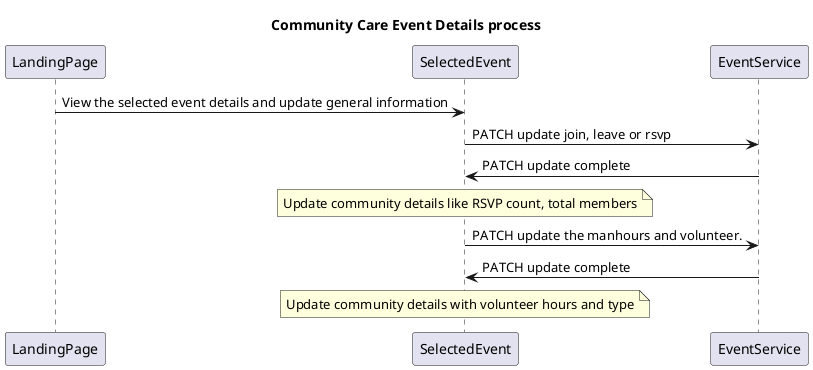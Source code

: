 @startuml

title Community Care Event Details process

LandingPage -> SelectedEvent: View the selected event details and update general information
SelectedEvent -> EventService: PATCH update join, leave or rsvp
EventService -> SelectedEvent:PATCH update complete
note over SelectedEvent: Update community details like RSVP count, total members
SelectedEvent -> EventService: PATCH update the manhours and volunteer.
EventService -> SelectedEvent: PATCH update complete
note over SelectedEvent: Update community details with volunteer hours and type


@enduml


@startuml

LandingPage -> SelectedEvent: View the selected event details and update work effort
SelectedEvent -> VolunteerActivityListService: Fetch the list of volunteering activities
note over VolunteerActivityListService: this is created during the time the project is created
VolunteerActivityListService -> SelectedEvent: Display the list of volunteering activities
note over SelectedEvent: users submit the volunteering hours
SelectedEvent -> VolunteerActivityListService: PATCH update the list with the volunteering hours and activities
VolunteerActivityListService -> SelectedEvent: PATCH update complete
SelectedEvent -> SelectedEvent: refresh the page

@enduml

@startuml

LandingPage -> SelectedEvent: View the selected event details and chat with online members
SelectedEvent -> RealtimeService: Initialize a connection with the chat system
RealtimeService -> SelectedEvent: Display current memebers and online status of each member
note over SelectedEvent: Display chat resources to SelectedEvent component
SelectedEvent -> RealtimeService: Send data in realtime to communicate between members
RealtimeService -> SelectedEvent: View data processed and continue step during comms
@enduml
